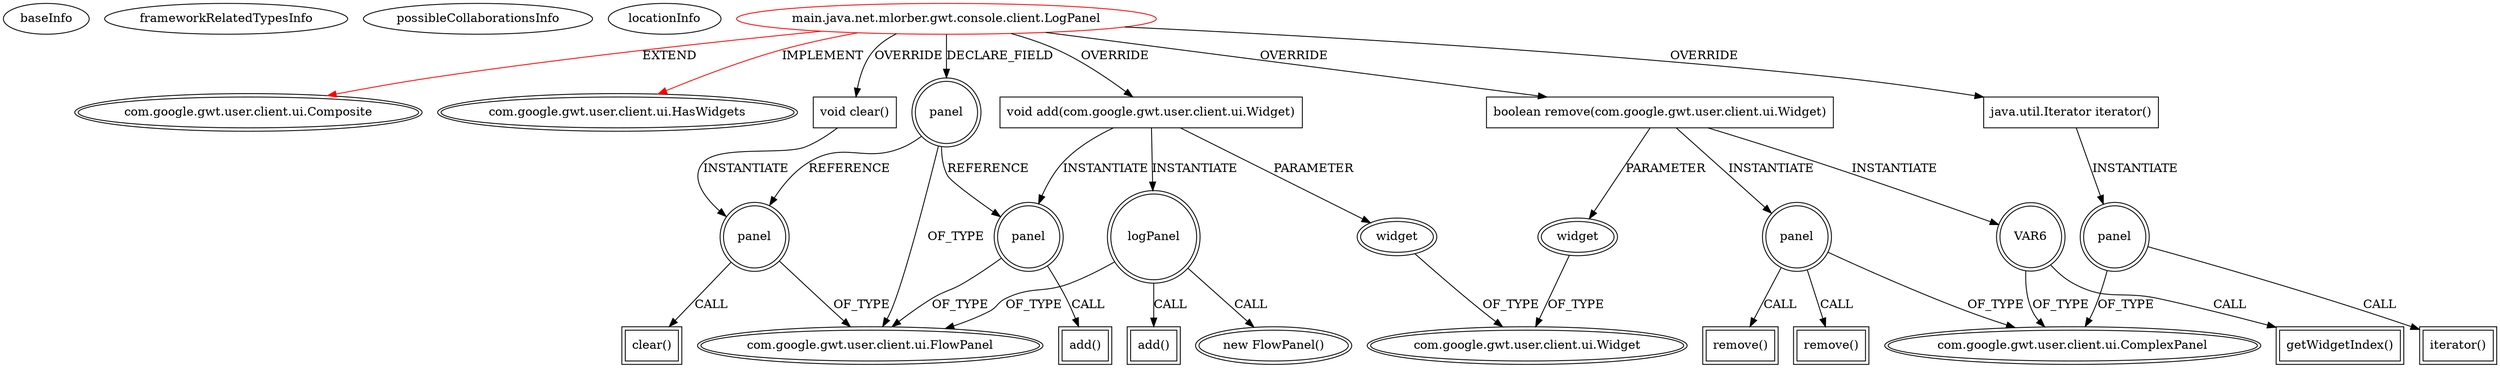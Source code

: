 digraph {
baseInfo[graphId=312,category="extension_graph",isAnonymous=false,possibleRelation=false]
frameworkRelatedTypesInfo[0="com.google.gwt.user.client.ui.Composite",1="com.google.gwt.user.client.ui.HasWidgets"]
possibleCollaborationsInfo[]
locationInfo[projectName="MathieuLorber-GWT-console",filePath="/MathieuLorber-GWT-console/GWT-console-master/src/main/java/net/mlorber/gwt/console/client/LogPanel.java",contextSignature="LogPanel",graphId="312"]
0[label="main.java.net.mlorber.gwt.console.client.LogPanel",vertexType="ROOT_CLIENT_CLASS_DECLARATION",isFrameworkType=false,color=red]
1[label="com.google.gwt.user.client.ui.Composite",vertexType="FRAMEWORK_CLASS_TYPE",isFrameworkType=true,peripheries=2]
2[label="com.google.gwt.user.client.ui.HasWidgets",vertexType="FRAMEWORK_INTERFACE_TYPE",isFrameworkType=true,peripheries=2]
3[label="panel",vertexType="FIELD_DECLARATION",isFrameworkType=true,peripheries=2,shape=circle]
4[label="com.google.gwt.user.client.ui.FlowPanel",vertexType="FRAMEWORK_CLASS_TYPE",isFrameworkType=true,peripheries=2]
5[label="void add(com.google.gwt.user.client.ui.Widget)",vertexType="OVERRIDING_METHOD_DECLARATION",isFrameworkType=false,shape=box]
6[label="widget",vertexType="PARAMETER_DECLARATION",isFrameworkType=true,peripheries=2]
7[label="com.google.gwt.user.client.ui.Widget",vertexType="FRAMEWORK_CLASS_TYPE",isFrameworkType=true,peripheries=2]
9[label="logPanel",vertexType="VARIABLE_EXPRESION",isFrameworkType=true,peripheries=2,shape=circle]
8[label="new FlowPanel()",vertexType="CONSTRUCTOR_CALL",isFrameworkType=true,peripheries=2]
12[label="add()",vertexType="INSIDE_CALL",isFrameworkType=true,peripheries=2,shape=box]
13[label="panel",vertexType="VARIABLE_EXPRESION",isFrameworkType=true,peripheries=2,shape=circle]
14[label="add()",vertexType="INSIDE_CALL",isFrameworkType=true,peripheries=2,shape=box]
16[label="void clear()",vertexType="OVERRIDING_METHOD_DECLARATION",isFrameworkType=false,shape=box]
17[label="panel",vertexType="VARIABLE_EXPRESION",isFrameworkType=true,peripheries=2,shape=circle]
18[label="clear()",vertexType="INSIDE_CALL",isFrameworkType=true,peripheries=2,shape=box]
20[label="java.util.Iterator iterator()",vertexType="OVERRIDING_METHOD_DECLARATION",isFrameworkType=false,shape=box]
21[label="panel",vertexType="VARIABLE_EXPRESION",isFrameworkType=true,peripheries=2,shape=circle]
23[label="com.google.gwt.user.client.ui.ComplexPanel",vertexType="FRAMEWORK_CLASS_TYPE",isFrameworkType=true,peripheries=2]
22[label="iterator()",vertexType="INSIDE_CALL",isFrameworkType=true,peripheries=2,shape=box]
24[label="boolean remove(com.google.gwt.user.client.ui.Widget)",vertexType="OVERRIDING_METHOD_DECLARATION",isFrameworkType=false,shape=box]
25[label="widget",vertexType="PARAMETER_DECLARATION",isFrameworkType=true,peripheries=2]
27[label="panel",vertexType="VARIABLE_EXPRESION",isFrameworkType=true,peripheries=2,shape=circle]
28[label="remove()",vertexType="INSIDE_CALL",isFrameworkType=true,peripheries=2,shape=box]
30[label="VAR6",vertexType="VARIABLE_EXPRESION",isFrameworkType=true,peripheries=2,shape=circle]
31[label="getWidgetIndex()",vertexType="INSIDE_CALL",isFrameworkType=true,peripheries=2,shape=box]
34[label="remove()",vertexType="INSIDE_CALL",isFrameworkType=true,peripheries=2,shape=box]
0->1[label="EXTEND",color=red]
0->2[label="IMPLEMENT",color=red]
0->3[label="DECLARE_FIELD"]
3->4[label="OF_TYPE"]
0->5[label="OVERRIDE"]
6->7[label="OF_TYPE"]
5->6[label="PARAMETER"]
5->9[label="INSTANTIATE"]
9->4[label="OF_TYPE"]
9->8[label="CALL"]
9->12[label="CALL"]
5->13[label="INSTANTIATE"]
3->13[label="REFERENCE"]
13->4[label="OF_TYPE"]
13->14[label="CALL"]
0->16[label="OVERRIDE"]
16->17[label="INSTANTIATE"]
3->17[label="REFERENCE"]
17->4[label="OF_TYPE"]
17->18[label="CALL"]
0->20[label="OVERRIDE"]
20->21[label="INSTANTIATE"]
21->23[label="OF_TYPE"]
21->22[label="CALL"]
0->24[label="OVERRIDE"]
25->7[label="OF_TYPE"]
24->25[label="PARAMETER"]
24->27[label="INSTANTIATE"]
27->23[label="OF_TYPE"]
27->28[label="CALL"]
24->30[label="INSTANTIATE"]
30->23[label="OF_TYPE"]
30->31[label="CALL"]
27->34[label="CALL"]
}
